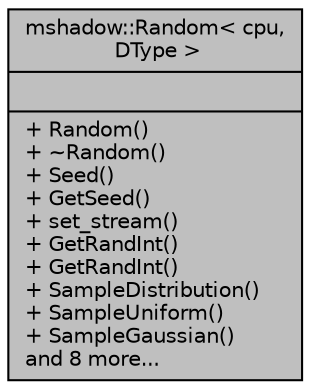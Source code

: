 digraph "mshadow::Random&lt; cpu, DType &gt;"
{
 // LATEX_PDF_SIZE
  edge [fontname="Helvetica",fontsize="10",labelfontname="Helvetica",labelfontsize="10"];
  node [fontname="Helvetica",fontsize="10",shape=record];
  Node1 [label="{mshadow::Random\< cpu,\l DType \>\n||+ Random()\l+ ~Random()\l+ Seed()\l+ GetSeed()\l+ set_stream()\l+ GetRandInt()\l+ GetRandInt()\l+ SampleDistribution()\l+ SampleUniform()\l+ SampleGaussian()\land 8 more...\l}",height=0.2,width=0.4,color="black", fillcolor="grey75", style="filled", fontcolor="black",tooltip="CPU random number generator."];
}

